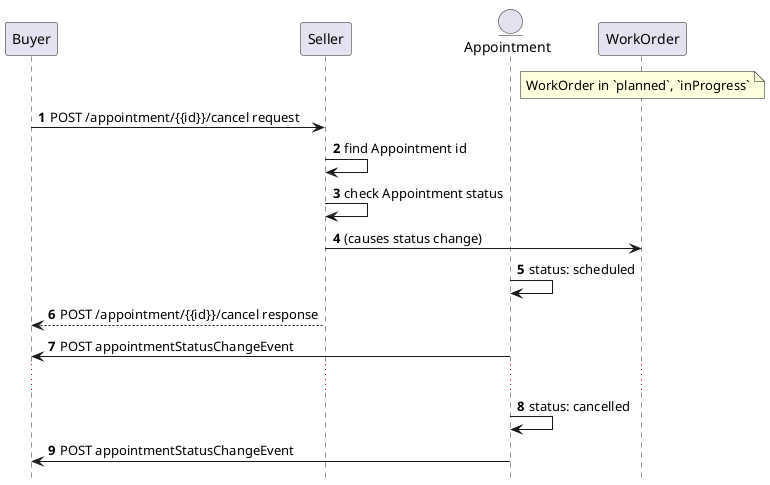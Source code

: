 @startuml

hide footbox

participant Buyer
participant Seller


entity "Appointment" as A


autonumber

note over WorkOrder: WorkOrder in `planned`, `inProgress`
Buyer -> Seller : POST /appointment/{{id}}/cancel request

Seller -> Seller: find Appointment id
Seller -> Seller: check Appointment status

Seller -> WorkOrder: (causes status change)
A -> A: status: scheduled
Seller --> Buyer: POST /appointment/{{id}}/cancel response
A -> Buyer: POST appointmentStatusChangeEvent

...

A -> A: status: cancelled
A -> Buyer: POST appointmentStatusChangeEvent



@enduml